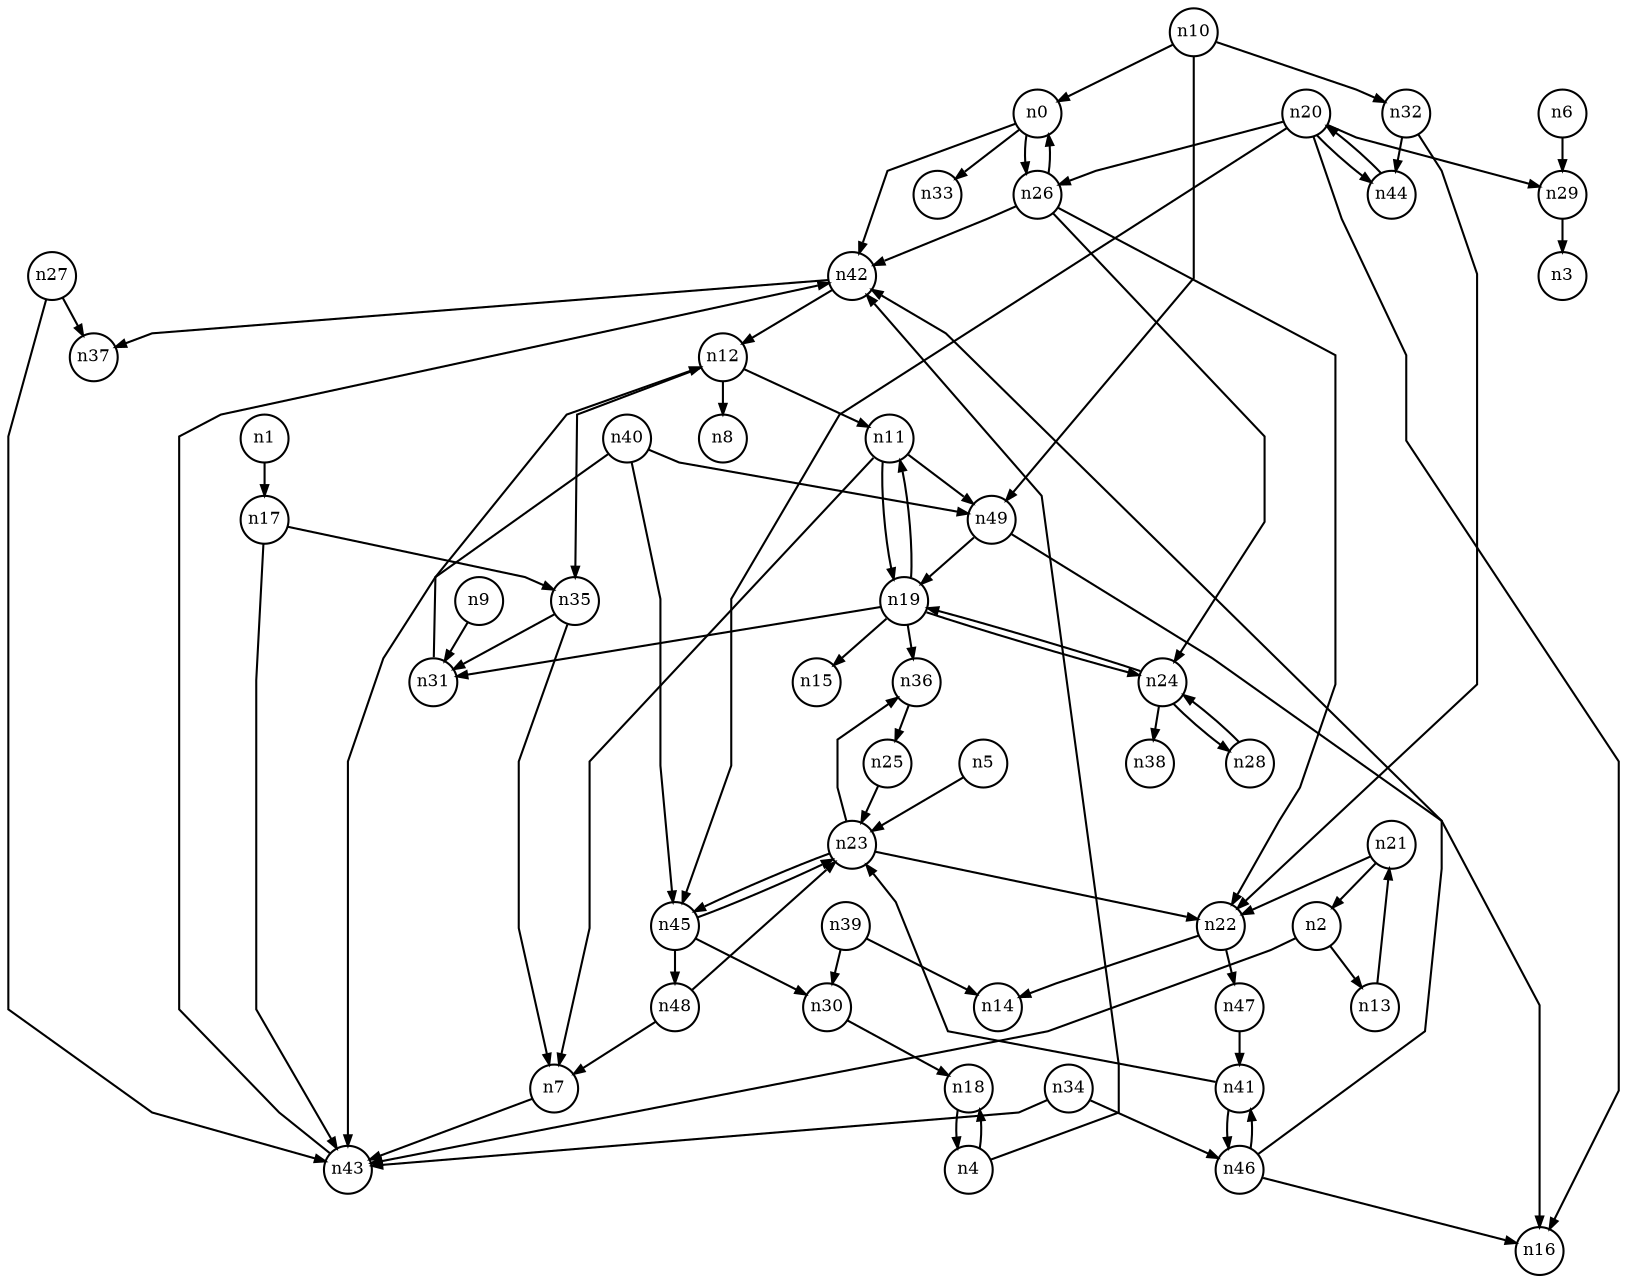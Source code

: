 digraph G{
splines=polyline;
ranksep=0.22;
nodesep=0.22;
nodesize=0.16;
fontsize=8
edge [arrowsize=0.5]
node [fontsize=8 shape=circle width=0.32 fixedsize=shape];

n0 -> n33
n0 -> n42
n0 -> n26
n42 -> n37
n42 -> n12
n17 -> n35
n17 -> n43
n1 -> n17
n13 -> n21
n2 -> n13
n2 -> n43
n43 -> n42
n18 -> n4
n4 -> n18
n4 -> n42
n23 -> n22
n23 -> n36
n23 -> n45
n5 -> n23
n29 -> n3
n6 -> n29
n7 -> n43
n31 -> n12
n9 -> n31
n10 -> n0
n10 -> n32
n10 -> n49
n32 -> n22
n32 -> n44
n49 -> n16
n49 -> n19
n11 -> n7
n11 -> n49
n11 -> n19
n12 -> n8
n12 -> n11
n12 -> n35
n35 -> n7
n35 -> n31
n19 -> n11
n19 -> n15
n19 -> n24
n19 -> n31
n19 -> n36
n24 -> n28
n24 -> n38
n24 -> n19
n36 -> n25
n20 -> n16
n20 -> n26
n20 -> n29
n20 -> n44
n20 -> n45
n26 -> n0
n26 -> n22
n26 -> n24
n26 -> n42
n44 -> n20
n45 -> n30
n45 -> n48
n45 -> n23
n21 -> n2
n21 -> n22
n22 -> n14
n22 -> n47
n47 -> n41
n28 -> n24
n27 -> n37
n27 -> n43
n30 -> n18
n34 -> n43
n34 -> n46
n46 -> n16
n46 -> n42
n46 -> n41
n25 -> n23
n39 -> n14
n39 -> n30
n40 -> n43
n40 -> n45
n40 -> n49
n41 -> n23
n41 -> n46
n48 -> n7
n48 -> n23
}
